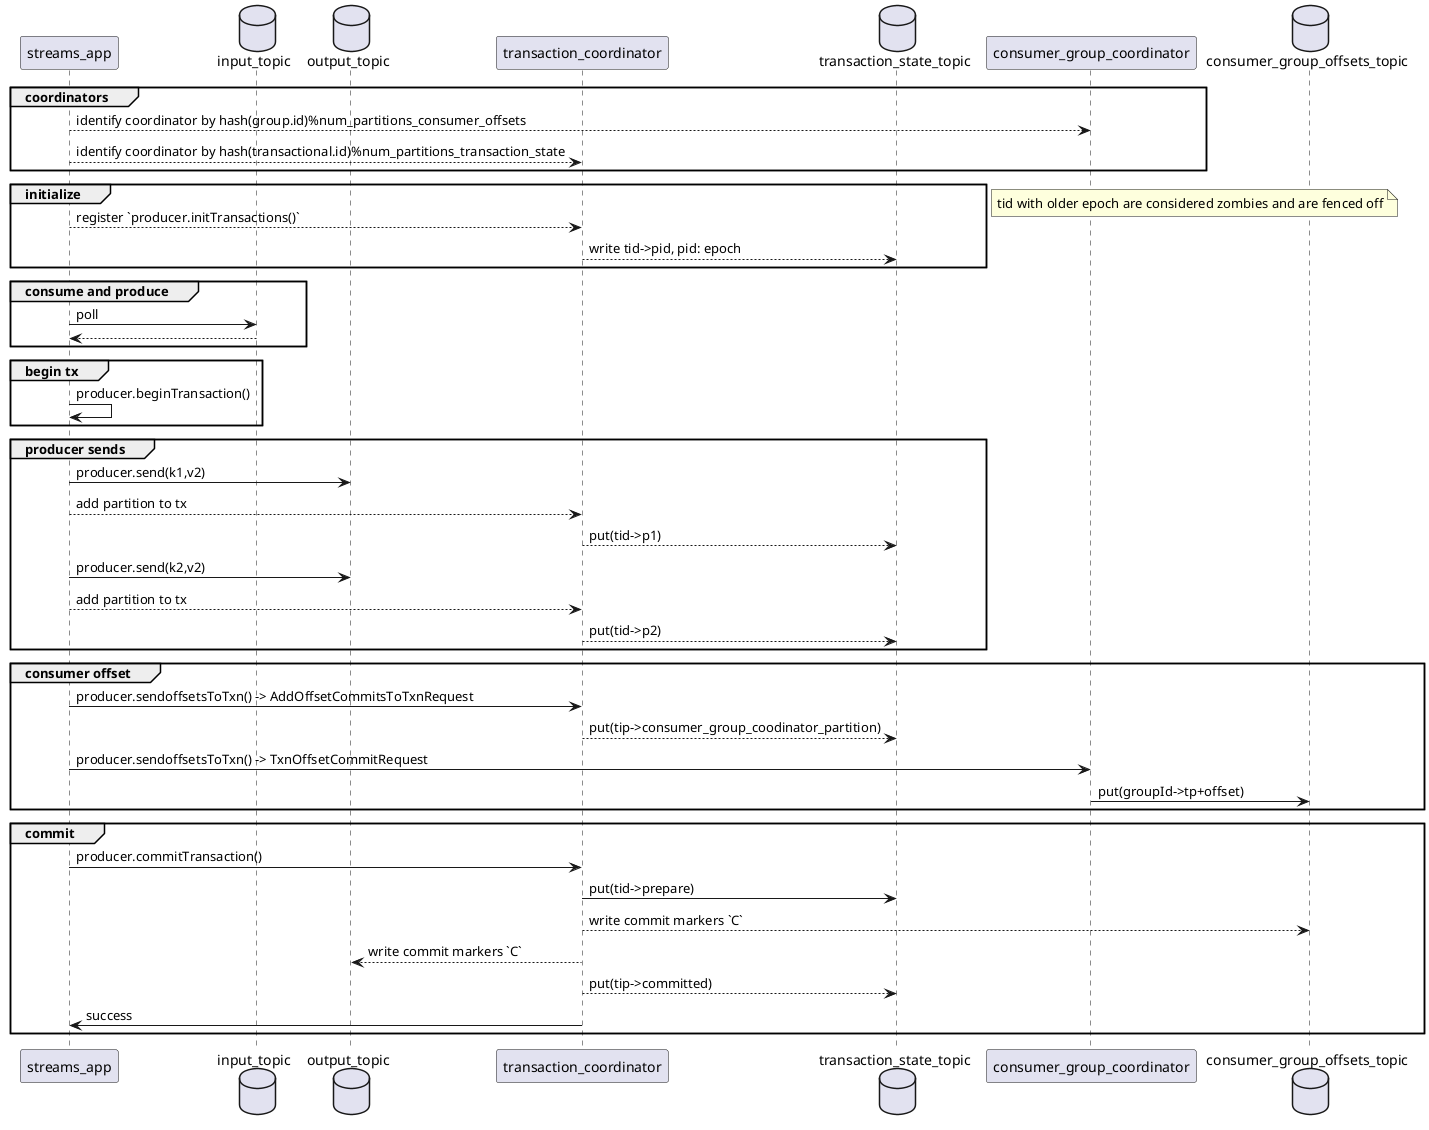 @startuml kafka_transaction

participant streams_app
database input_topic
database output_topic

participant transaction_coordinator
database transaction_state_topic
participant consumer_group_coordinator
database consumer_group_offsets_topic


group coordinators
streams_app --> consumer_group_coordinator: identify coordinator by hash(group.id)%num_partitions_consumer_offsets
streams_app --> transaction_coordinator: identify coordinator by hash(transactional.id)%num_partitions_transaction_state
end

group initialize
streams_app --> transaction_coordinator: register `producer.initTransactions()`
transaction_coordinator --> transaction_state_topic: write tid->pid, pid: epoch 
end
note right: tid with older epoch are considered zombies and are fenced off

group consume and produce
streams_app -> input_topic: poll
input_topic --> streams_app 
end

group begin tx
streams_app -> streams_app: producer.beginTransaction()
end

group producer sends
streams_app -> output_topic: producer.send(k1,v2)
streams_app --> transaction_coordinator: add partition to tx
transaction_coordinator --> transaction_state_topic: put(tid->p1)
streams_app -> output_topic: producer.send(k2,v2)
streams_app --> transaction_coordinator: add partition to tx
transaction_coordinator --> transaction_state_topic: put(tid->p2)
end

group consumer offset
streams_app -> transaction_coordinator: producer.sendoffsetsToTxn() -> AddOffsetCommitsToTxnRequest
transaction_coordinator --> transaction_state_topic: put(tip->consumer_group_coodinator_partition)
streams_app -> consumer_group_coordinator: producer.sendoffsetsToTxn() -> TxnOffsetCommitRequest
consumer_group_coordinator -> consumer_group_offsets_topic: put(groupId->tp+offset)
end

group commit
streams_app -> transaction_coordinator: producer.commitTransaction()
transaction_coordinator -> transaction_state_topic: put(tid->prepare)
transaction_coordinator --> consumer_group_offsets_topic: write commit markers `C`
transaction_coordinator --> output_topic: write commit markers `C`
transaction_coordinator --> transaction_state_topic: put(tip->committed)
transaction_coordinator -> streams_app: success
end

@enduml